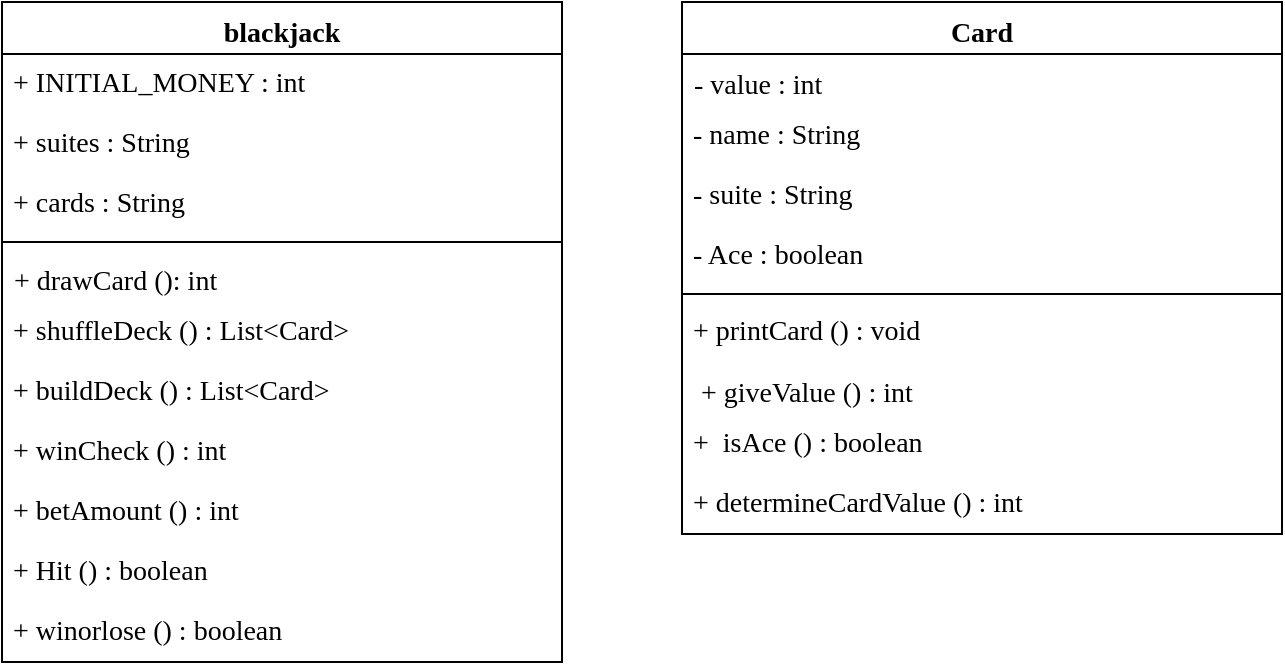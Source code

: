 <mxfile version="17.2.4" type="github">
  <diagram id="C5RBs43oDa-KdzZeNtuy" name="Page-1">
    <mxGraphModel dx="1106" dy="196" grid="1" gridSize="10" guides="1" tooltips="1" connect="1" arrows="1" fold="1" page="1" pageScale="1" pageWidth="827" pageHeight="1169" math="0" shadow="0">
      <root>
        <mxCell id="WIyWlLk6GJQsqaUBKTNV-0" />
        <mxCell id="WIyWlLk6GJQsqaUBKTNV-1" parent="WIyWlLk6GJQsqaUBKTNV-0" />
        <mxCell id="86hyNVgNyFr579L64Pvy-1" value="blackjack" style="swimlane;fontStyle=1;align=center;verticalAlign=top;childLayout=stackLayout;horizontal=1;startSize=26;horizontalStack=0;resizeParent=1;resizeParentMax=0;resizeLast=0;collapsible=1;marginBottom=0;fontFamily=Times New Roman;fontSize=14;" parent="WIyWlLk6GJQsqaUBKTNV-1" vertex="1">
          <mxGeometry x="60" y="160" width="280" height="330" as="geometry" />
        </mxCell>
        <mxCell id="86hyNVgNyFr579L64Pvy-7" value="&lt;span&gt;&amp;nbsp;+ INITIAL_MONEY :&amp;nbsp;int&amp;nbsp;&lt;/span&gt;" style="text;html=1;strokeColor=none;fillColor=none;align=left;verticalAlign=middle;whiteSpace=wrap;rounded=0;labelBackgroundColor=none;fontFamily=Times New Roman;fontSize=14;fontColor=default;" parent="86hyNVgNyFr579L64Pvy-1" vertex="1">
          <mxGeometry y="26" width="280" height="30" as="geometry" />
        </mxCell>
        <mxCell id="86hyNVgNyFr579L64Pvy-5" value="&lt;font style=&quot;font-size: 14px&quot;&gt;&amp;nbsp;+ suites : String&lt;/font&gt;" style="text;html=1;strokeColor=none;fillColor=none;align=left;verticalAlign=middle;whiteSpace=wrap;rounded=0;fontFamily=Times New Roman;fontSize=14;" parent="86hyNVgNyFr579L64Pvy-1" vertex="1">
          <mxGeometry y="56" width="280" height="30" as="geometry" />
        </mxCell>
        <mxCell id="86hyNVgNyFr579L64Pvy-6" value="&amp;nbsp;+ cards : String" style="text;html=1;strokeColor=none;fillColor=none;align=left;verticalAlign=middle;whiteSpace=wrap;rounded=0;fontFamily=Times New Roman;fontSize=14;" parent="86hyNVgNyFr579L64Pvy-1" vertex="1">
          <mxGeometry y="86" width="280" height="30" as="geometry" />
        </mxCell>
        <mxCell id="86hyNVgNyFr579L64Pvy-3" value="" style="line;strokeWidth=1;fillColor=none;align=left;verticalAlign=middle;spacingTop=-1;spacingLeft=3;spacingRight=3;rotatable=0;labelPosition=right;points=[];portConstraint=eastwest;fontFamily=Times New Roman;fontSize=14;" parent="86hyNVgNyFr579L64Pvy-1" vertex="1">
          <mxGeometry y="116" width="280" height="8" as="geometry" />
        </mxCell>
        <mxCell id="86hyNVgNyFr579L64Pvy-4" value="+ drawCard (): int" style="text;strokeColor=none;fillColor=none;align=left;verticalAlign=top;spacingLeft=4;spacingRight=4;overflow=hidden;rotatable=0;points=[[0,0.5],[1,0.5]];portConstraint=eastwest;fontFamily=Times New Roman;fontSize=14;" parent="86hyNVgNyFr579L64Pvy-1" vertex="1">
          <mxGeometry y="124" width="280" height="26" as="geometry" />
        </mxCell>
        <mxCell id="86hyNVgNyFr579L64Pvy-9" value="&amp;nbsp;+ shuffleDeck () :&amp;nbsp;List&amp;lt;Card&amp;gt;&amp;nbsp;" style="text;html=1;strokeColor=none;fillColor=none;align=left;verticalAlign=middle;whiteSpace=wrap;rounded=0;labelBackgroundColor=none;fontFamily=Times New Roman;fontSize=14;fontColor=default;" parent="86hyNVgNyFr579L64Pvy-1" vertex="1">
          <mxGeometry y="150" width="280" height="30" as="geometry" />
        </mxCell>
        <mxCell id="86hyNVgNyFr579L64Pvy-8" value="&amp;nbsp;+ buildDeck () :&amp;nbsp;List&amp;lt;Card&amp;gt;&amp;nbsp;" style="text;html=1;strokeColor=none;fillColor=none;align=left;verticalAlign=middle;whiteSpace=wrap;rounded=0;labelBackgroundColor=none;fontFamily=Times New Roman;fontSize=14;fontColor=default;" parent="86hyNVgNyFr579L64Pvy-1" vertex="1">
          <mxGeometry y="180" width="280" height="30" as="geometry" />
        </mxCell>
        <mxCell id="86hyNVgNyFr579L64Pvy-10" value="&amp;nbsp;+ winCheck () : int" style="text;html=1;strokeColor=none;fillColor=none;align=left;verticalAlign=middle;whiteSpace=wrap;rounded=0;labelBackgroundColor=none;fontFamily=Times New Roman;fontSize=14;fontColor=default;" parent="86hyNVgNyFr579L64Pvy-1" vertex="1">
          <mxGeometry y="210" width="280" height="30" as="geometry" />
        </mxCell>
        <mxCell id="86hyNVgNyFr579L64Pvy-11" value="&amp;nbsp;+ betAmount () : int" style="text;html=1;strokeColor=none;fillColor=none;align=left;verticalAlign=middle;whiteSpace=wrap;rounded=0;labelBackgroundColor=none;fontFamily=Times New Roman;fontSize=14;fontColor=default;" parent="86hyNVgNyFr579L64Pvy-1" vertex="1">
          <mxGeometry y="240" width="280" height="30" as="geometry" />
        </mxCell>
        <mxCell id="86hyNVgNyFr579L64Pvy-12" value="&amp;nbsp;+ Hit () : boolean" style="text;html=1;strokeColor=none;fillColor=none;align=left;verticalAlign=middle;whiteSpace=wrap;rounded=0;labelBackgroundColor=none;fontFamily=Times New Roman;fontSize=14;fontColor=default;" parent="86hyNVgNyFr579L64Pvy-1" vertex="1">
          <mxGeometry y="270" width="280" height="30" as="geometry" />
        </mxCell>
        <mxCell id="86hyNVgNyFr579L64Pvy-13" value="&amp;nbsp;+&amp;nbsp;winorlose () : boolean" style="text;html=1;strokeColor=none;fillColor=none;align=left;verticalAlign=middle;whiteSpace=wrap;rounded=0;labelBackgroundColor=none;fontFamily=Times New Roman;fontSize=14;fontColor=default;" parent="86hyNVgNyFr579L64Pvy-1" vertex="1">
          <mxGeometry y="300" width="280" height="30" as="geometry" />
        </mxCell>
        <mxCell id="86hyNVgNyFr579L64Pvy-14" value="Card" style="swimlane;fontStyle=1;align=center;verticalAlign=top;childLayout=stackLayout;horizontal=1;startSize=26;horizontalStack=0;resizeParent=1;resizeParentMax=0;resizeLast=0;collapsible=1;marginBottom=0;labelBackgroundColor=none;fontFamily=Times New Roman;fontSize=14;fontColor=default;" parent="WIyWlLk6GJQsqaUBKTNV-1" vertex="1">
          <mxGeometry x="400" y="160" width="300" height="266" as="geometry" />
        </mxCell>
        <mxCell id="86hyNVgNyFr579L64Pvy-15" value="- value : int" style="text;strokeColor=none;fillColor=none;align=left;verticalAlign=top;spacingLeft=4;spacingRight=4;overflow=hidden;rotatable=0;points=[[0,0.5],[1,0.5]];portConstraint=eastwest;labelBackgroundColor=none;fontFamily=Times New Roman;fontSize=14;fontColor=default;" parent="86hyNVgNyFr579L64Pvy-14" vertex="1">
          <mxGeometry y="26" width="300" height="26" as="geometry" />
        </mxCell>
        <mxCell id="86hyNVgNyFr579L64Pvy-18" value="&amp;nbsp;- name : String" style="text;html=1;strokeColor=none;fillColor=none;align=left;verticalAlign=middle;whiteSpace=wrap;rounded=0;labelBackgroundColor=none;fontFamily=Times New Roman;fontSize=14;fontColor=default;" parent="86hyNVgNyFr579L64Pvy-14" vertex="1">
          <mxGeometry y="52" width="300" height="30" as="geometry" />
        </mxCell>
        <mxCell id="86hyNVgNyFr579L64Pvy-19" value="&amp;nbsp;- suite : String" style="text;html=1;strokeColor=none;fillColor=none;align=left;verticalAlign=middle;whiteSpace=wrap;rounded=0;labelBackgroundColor=none;fontFamily=Times New Roman;fontSize=14;fontColor=default;" parent="86hyNVgNyFr579L64Pvy-14" vertex="1">
          <mxGeometry y="82" width="300" height="30" as="geometry" />
        </mxCell>
        <mxCell id="86hyNVgNyFr579L64Pvy-20" value="&amp;nbsp;- Ace : boolean" style="text;html=1;strokeColor=none;fillColor=none;align=left;verticalAlign=middle;whiteSpace=wrap;rounded=0;labelBackgroundColor=none;fontFamily=Times New Roman;fontSize=14;fontColor=default;" parent="86hyNVgNyFr579L64Pvy-14" vertex="1">
          <mxGeometry y="112" width="300" height="30" as="geometry" />
        </mxCell>
        <mxCell id="86hyNVgNyFr579L64Pvy-16" value="" style="line;strokeWidth=1;fillColor=none;align=left;verticalAlign=middle;spacingTop=-1;spacingLeft=3;spacingRight=3;rotatable=0;labelPosition=right;points=[];portConstraint=eastwest;labelBackgroundColor=none;fontFamily=Times New Roman;fontSize=14;fontColor=default;" parent="86hyNVgNyFr579L64Pvy-14" vertex="1">
          <mxGeometry y="142" width="300" height="8" as="geometry" />
        </mxCell>
        <mxCell id="86hyNVgNyFr579L64Pvy-21" value="&amp;nbsp;+&amp;nbsp;printCard () : void" style="text;html=1;strokeColor=none;fillColor=none;align=left;verticalAlign=middle;whiteSpace=wrap;rounded=0;labelBackgroundColor=none;fontFamily=Times New Roman;fontSize=14;fontColor=default;" parent="86hyNVgNyFr579L64Pvy-14" vertex="1">
          <mxGeometry y="150" width="300" height="30" as="geometry" />
        </mxCell>
        <mxCell id="86hyNVgNyFr579L64Pvy-17" value=" + giveValue () : int " style="text;strokeColor=none;fillColor=none;align=left;verticalAlign=top;spacingLeft=4;spacingRight=4;overflow=hidden;rotatable=0;points=[[0,0.5],[1,0.5]];portConstraint=eastwest;labelBackgroundColor=none;fontFamily=Times New Roman;fontSize=14;fontColor=default;" parent="86hyNVgNyFr579L64Pvy-14" vertex="1">
          <mxGeometry y="180" width="300" height="26" as="geometry" />
        </mxCell>
        <mxCell id="86hyNVgNyFr579L64Pvy-23" value="&amp;nbsp;+&amp;nbsp;&amp;nbsp;isAce () : boolean" style="text;html=1;strokeColor=none;fillColor=none;align=left;verticalAlign=middle;whiteSpace=wrap;rounded=0;labelBackgroundColor=none;fontFamily=Times New Roman;fontSize=14;fontColor=default;" parent="86hyNVgNyFr579L64Pvy-14" vertex="1">
          <mxGeometry y="206" width="300" height="30" as="geometry" />
        </mxCell>
        <mxCell id="86hyNVgNyFr579L64Pvy-24" value="&amp;nbsp;+&amp;nbsp;determineCardValue () : int" style="text;html=1;strokeColor=none;fillColor=none;align=left;verticalAlign=middle;whiteSpace=wrap;rounded=0;labelBackgroundColor=none;fontFamily=Times New Roman;fontSize=14;fontColor=default;" parent="86hyNVgNyFr579L64Pvy-14" vertex="1">
          <mxGeometry y="236" width="300" height="30" as="geometry" />
        </mxCell>
      </root>
    </mxGraphModel>
  </diagram>
</mxfile>

